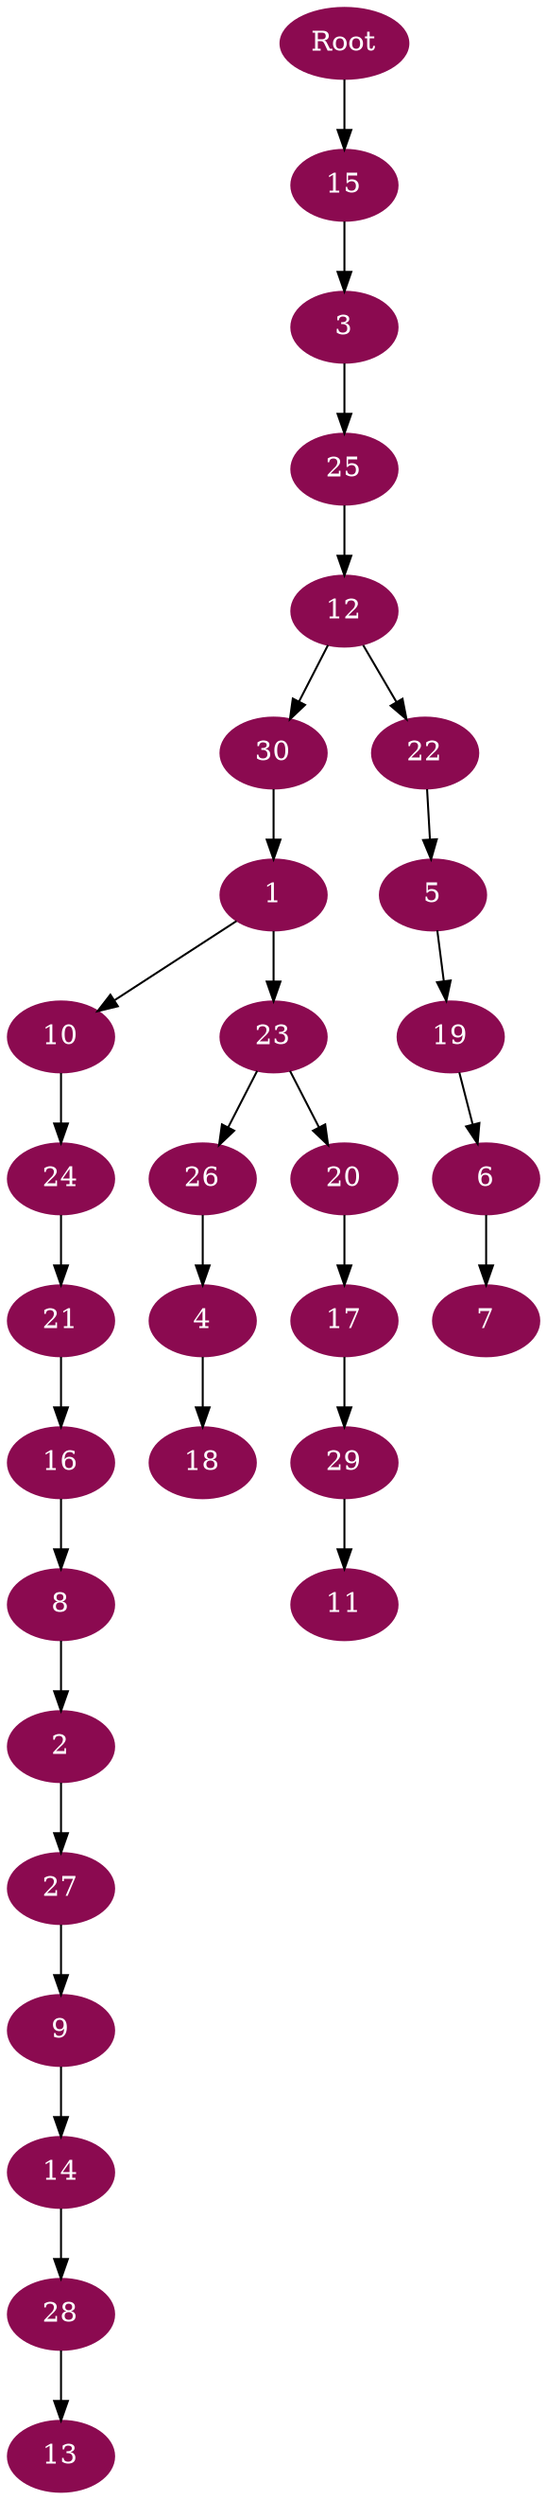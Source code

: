 digraph G {
node [color=deeppink4, style=filled, fontcolor=white];
30 -> 1;
8 -> 2;
15 -> 3;
26 -> 4;
22 -> 5;
19 -> 6;
6 -> 7;
16 -> 8;
27 -> 9;
1 -> 10;
29 -> 11;
25 -> 12;
28 -> 13;
9 -> 14;
Root -> 15;
21 -> 16;
20 -> 17;
4 -> 18;
5 -> 19;
23 -> 20;
24 -> 21;
12 -> 22;
1 -> 23;
10 -> 24;
3 -> 25;
23 -> 26;
2 -> 27;
14 -> 28;
17 -> 29;
12 -> 30;
}
